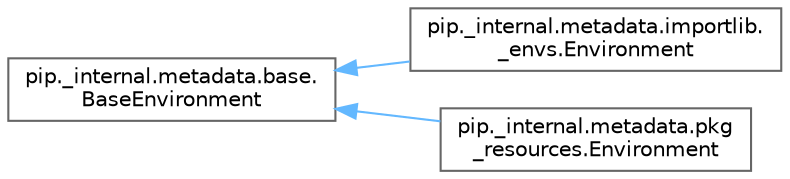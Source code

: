 digraph "Graphical Class Hierarchy"
{
 // LATEX_PDF_SIZE
  bgcolor="transparent";
  edge [fontname=Helvetica,fontsize=10,labelfontname=Helvetica,labelfontsize=10];
  node [fontname=Helvetica,fontsize=10,shape=box,height=0.2,width=0.4];
  rankdir="LR";
  Node0 [id="Node000000",label="pip._internal.metadata.base.\lBaseEnvironment",height=0.2,width=0.4,color="grey40", fillcolor="white", style="filled",URL="$d5/d8a/classpip_1_1__internal_1_1metadata_1_1base_1_1BaseEnvironment.html",tooltip=" "];
  Node0 -> Node1 [id="edge4794_Node000000_Node000001",dir="back",color="steelblue1",style="solid",tooltip=" "];
  Node1 [id="Node000001",label="pip._internal.metadata.importlib.\l_envs.Environment",height=0.2,width=0.4,color="grey40", fillcolor="white", style="filled",URL="$d3/d81/classpip_1_1__internal_1_1metadata_1_1importlib_1_1__envs_1_1Environment.html",tooltip=" "];
  Node0 -> Node2 [id="edge4795_Node000000_Node000002",dir="back",color="steelblue1",style="solid",tooltip=" "];
  Node2 [id="Node000002",label="pip._internal.metadata.pkg\l_resources.Environment",height=0.2,width=0.4,color="grey40", fillcolor="white", style="filled",URL="$d3/d33/classpip_1_1__internal_1_1metadata_1_1pkg__resources_1_1Environment.html",tooltip=" "];
}
